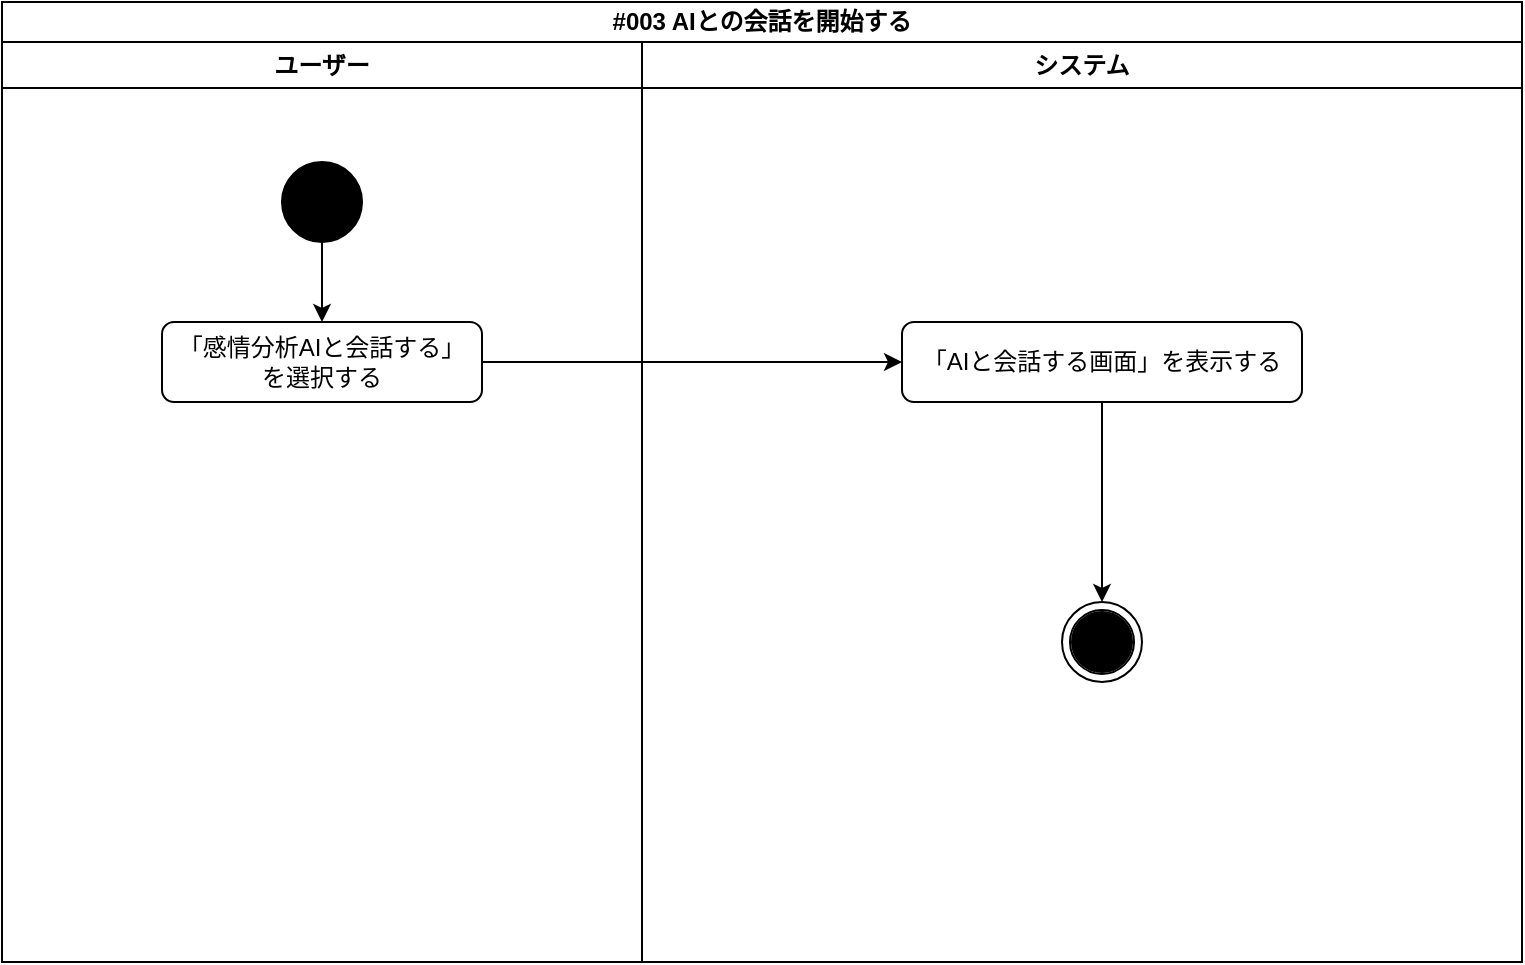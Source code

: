 <mxfile>
    <diagram id="PJhBvZbjIUu8iOUgB9s-" name="ページ1">
        <mxGraphModel dx="1080" dy="771" grid="1" gridSize="10" guides="1" tooltips="1" connect="1" arrows="1" fold="1" page="1" pageScale="1" pageWidth="827" pageHeight="1169" math="0" shadow="0">
            <root>
                <mxCell id="0"/>
                <mxCell id="1" parent="0"/>
                <mxCell id="42" value="#003 AIとの会話を開始する" style="swimlane;whiteSpace=wrap;html=1;swimlaneLine=1;startSize=20;rounded=0;" parent="1" vertex="1">
                    <mxGeometry x="40" y="40" width="760" height="480" as="geometry"/>
                </mxCell>
                <mxCell id="47" value="ユーザー" style="swimlane;whiteSpace=wrap;html=1;" parent="42" vertex="1">
                    <mxGeometry y="20" width="320" height="460" as="geometry">
                        <mxRectangle y="20" width="90" height="30" as="alternateBounds"/>
                    </mxGeometry>
                </mxCell>
                <mxCell id="60" style="edgeStyle=none;html=1;exitX=0.5;exitY=1;exitDx=0;exitDy=0;entryX=0.5;entryY=0;entryDx=0;entryDy=0;rounded=0;" parent="47" source="49" target="50" edge="1">
                    <mxGeometry relative="1" as="geometry"/>
                </mxCell>
                <mxCell id="49" value="" style="ellipse;whiteSpace=wrap;html=1;aspect=fixed;fillColor=#000000;" parent="47" vertex="1">
                    <mxGeometry x="140" y="60" width="40" height="40" as="geometry"/>
                </mxCell>
                <mxCell id="50" value="「感情分析AIと会話する」&lt;br&gt;を選択する" style="rounded=1;whiteSpace=wrap;html=1;fillColor=none;" parent="47" vertex="1">
                    <mxGeometry x="80" y="140" width="160" height="40" as="geometry"/>
                </mxCell>
                <mxCell id="48" value="システム" style="swimlane;whiteSpace=wrap;html=1;" parent="42" vertex="1">
                    <mxGeometry x="320" y="20" width="440" height="460" as="geometry">
                        <mxRectangle x="320" y="20" width="90" height="30" as="alternateBounds"/>
                    </mxGeometry>
                </mxCell>
                <mxCell id="97" style="edgeStyle=none;html=1;exitX=0.5;exitY=1;exitDx=0;exitDy=0;entryX=0.5;entryY=0;entryDx=0;entryDy=0;" parent="48" source="51" target="64" edge="1">
                    <mxGeometry relative="1" as="geometry"/>
                </mxCell>
                <mxCell id="51" value="「AIと会話する画面」を表示する" style="rounded=1;whiteSpace=wrap;html=1;fillColor=none;" parent="48" vertex="1">
                    <mxGeometry x="130" y="140" width="200" height="40" as="geometry"/>
                </mxCell>
                <mxCell id="76" style="edgeStyle=orthogonalEdgeStyle;html=1;exitX=1;exitY=0.5;exitDx=0;exitDy=0;fontColor=#000000;rounded=0;" parent="48" edge="1">
                    <mxGeometry relative="1" as="geometry">
                        <mxPoint x="305" y="325" as="sourcePoint"/>
                    </mxGeometry>
                </mxCell>
                <mxCell id="69" value="" style="group" parent="48" vertex="1" connectable="0">
                    <mxGeometry x="210" y="280" width="140" height="40" as="geometry"/>
                </mxCell>
                <mxCell id="64" value="" style="ellipse;shape=doubleEllipse;whiteSpace=wrap;html=1;aspect=fixed;rounded=0;fillColor=none;" parent="69" vertex="1">
                    <mxGeometry width="40" height="40" as="geometry"/>
                </mxCell>
                <mxCell id="68" value="" style="ellipse;whiteSpace=wrap;html=1;aspect=fixed;fillColor=#000000;" parent="69" vertex="1">
                    <mxGeometry x="5.004" y="5" width="30" height="30" as="geometry"/>
                </mxCell>
                <mxCell id="62" style="edgeStyle=orthogonalEdgeStyle;html=1;exitX=1;exitY=0.5;exitDx=0;exitDy=0;entryX=0;entryY=0.5;entryDx=0;entryDy=0;rounded=0;" parent="42" source="50" target="51" edge="1">
                    <mxGeometry relative="1" as="geometry">
                        <mxPoint x="440" y="180.0" as="targetPoint"/>
                    </mxGeometry>
                </mxCell>
            </root>
        </mxGraphModel>
    </diagram>
</mxfile>